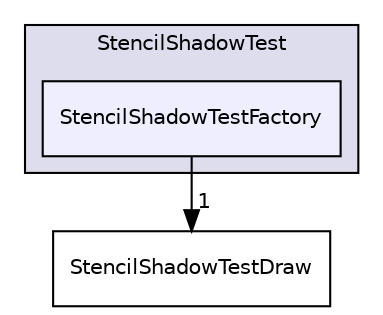 digraph "C:/HAL/PG関係/03_作成プログラム/03_HAL授業/就職作品/Project/source/03_Object/3D/StencilShadowTest/StencilShadowTestFactory" {
  compound=true
  node [ fontsize="10", fontname="Helvetica"];
  edge [ labelfontsize="10", labelfontname="Helvetica"];
  subgraph clusterdir_61249863d245a089ae813b8ee04c5dda {
    graph [ bgcolor="#ddddee", pencolor="black", label="StencilShadowTest" fontname="Helvetica", fontsize="10", URL="dir_61249863d245a089ae813b8ee04c5dda.html"]
  dir_f63ec14f9c2112176fca20769f6133ab [shape=box, label="StencilShadowTestFactory", style="filled", fillcolor="#eeeeff", pencolor="black", URL="dir_f63ec14f9c2112176fca20769f6133ab.html"];
  }
  dir_7f45e980b85753888a0073c5d9e9dd72 [shape=box label="StencilShadowTestDraw" URL="dir_7f45e980b85753888a0073c5d9e9dd72.html"];
  dir_f63ec14f9c2112176fca20769f6133ab->dir_7f45e980b85753888a0073c5d9e9dd72 [headlabel="1", labeldistance=1.5 headhref="dir_000079_000078.html"];
}
